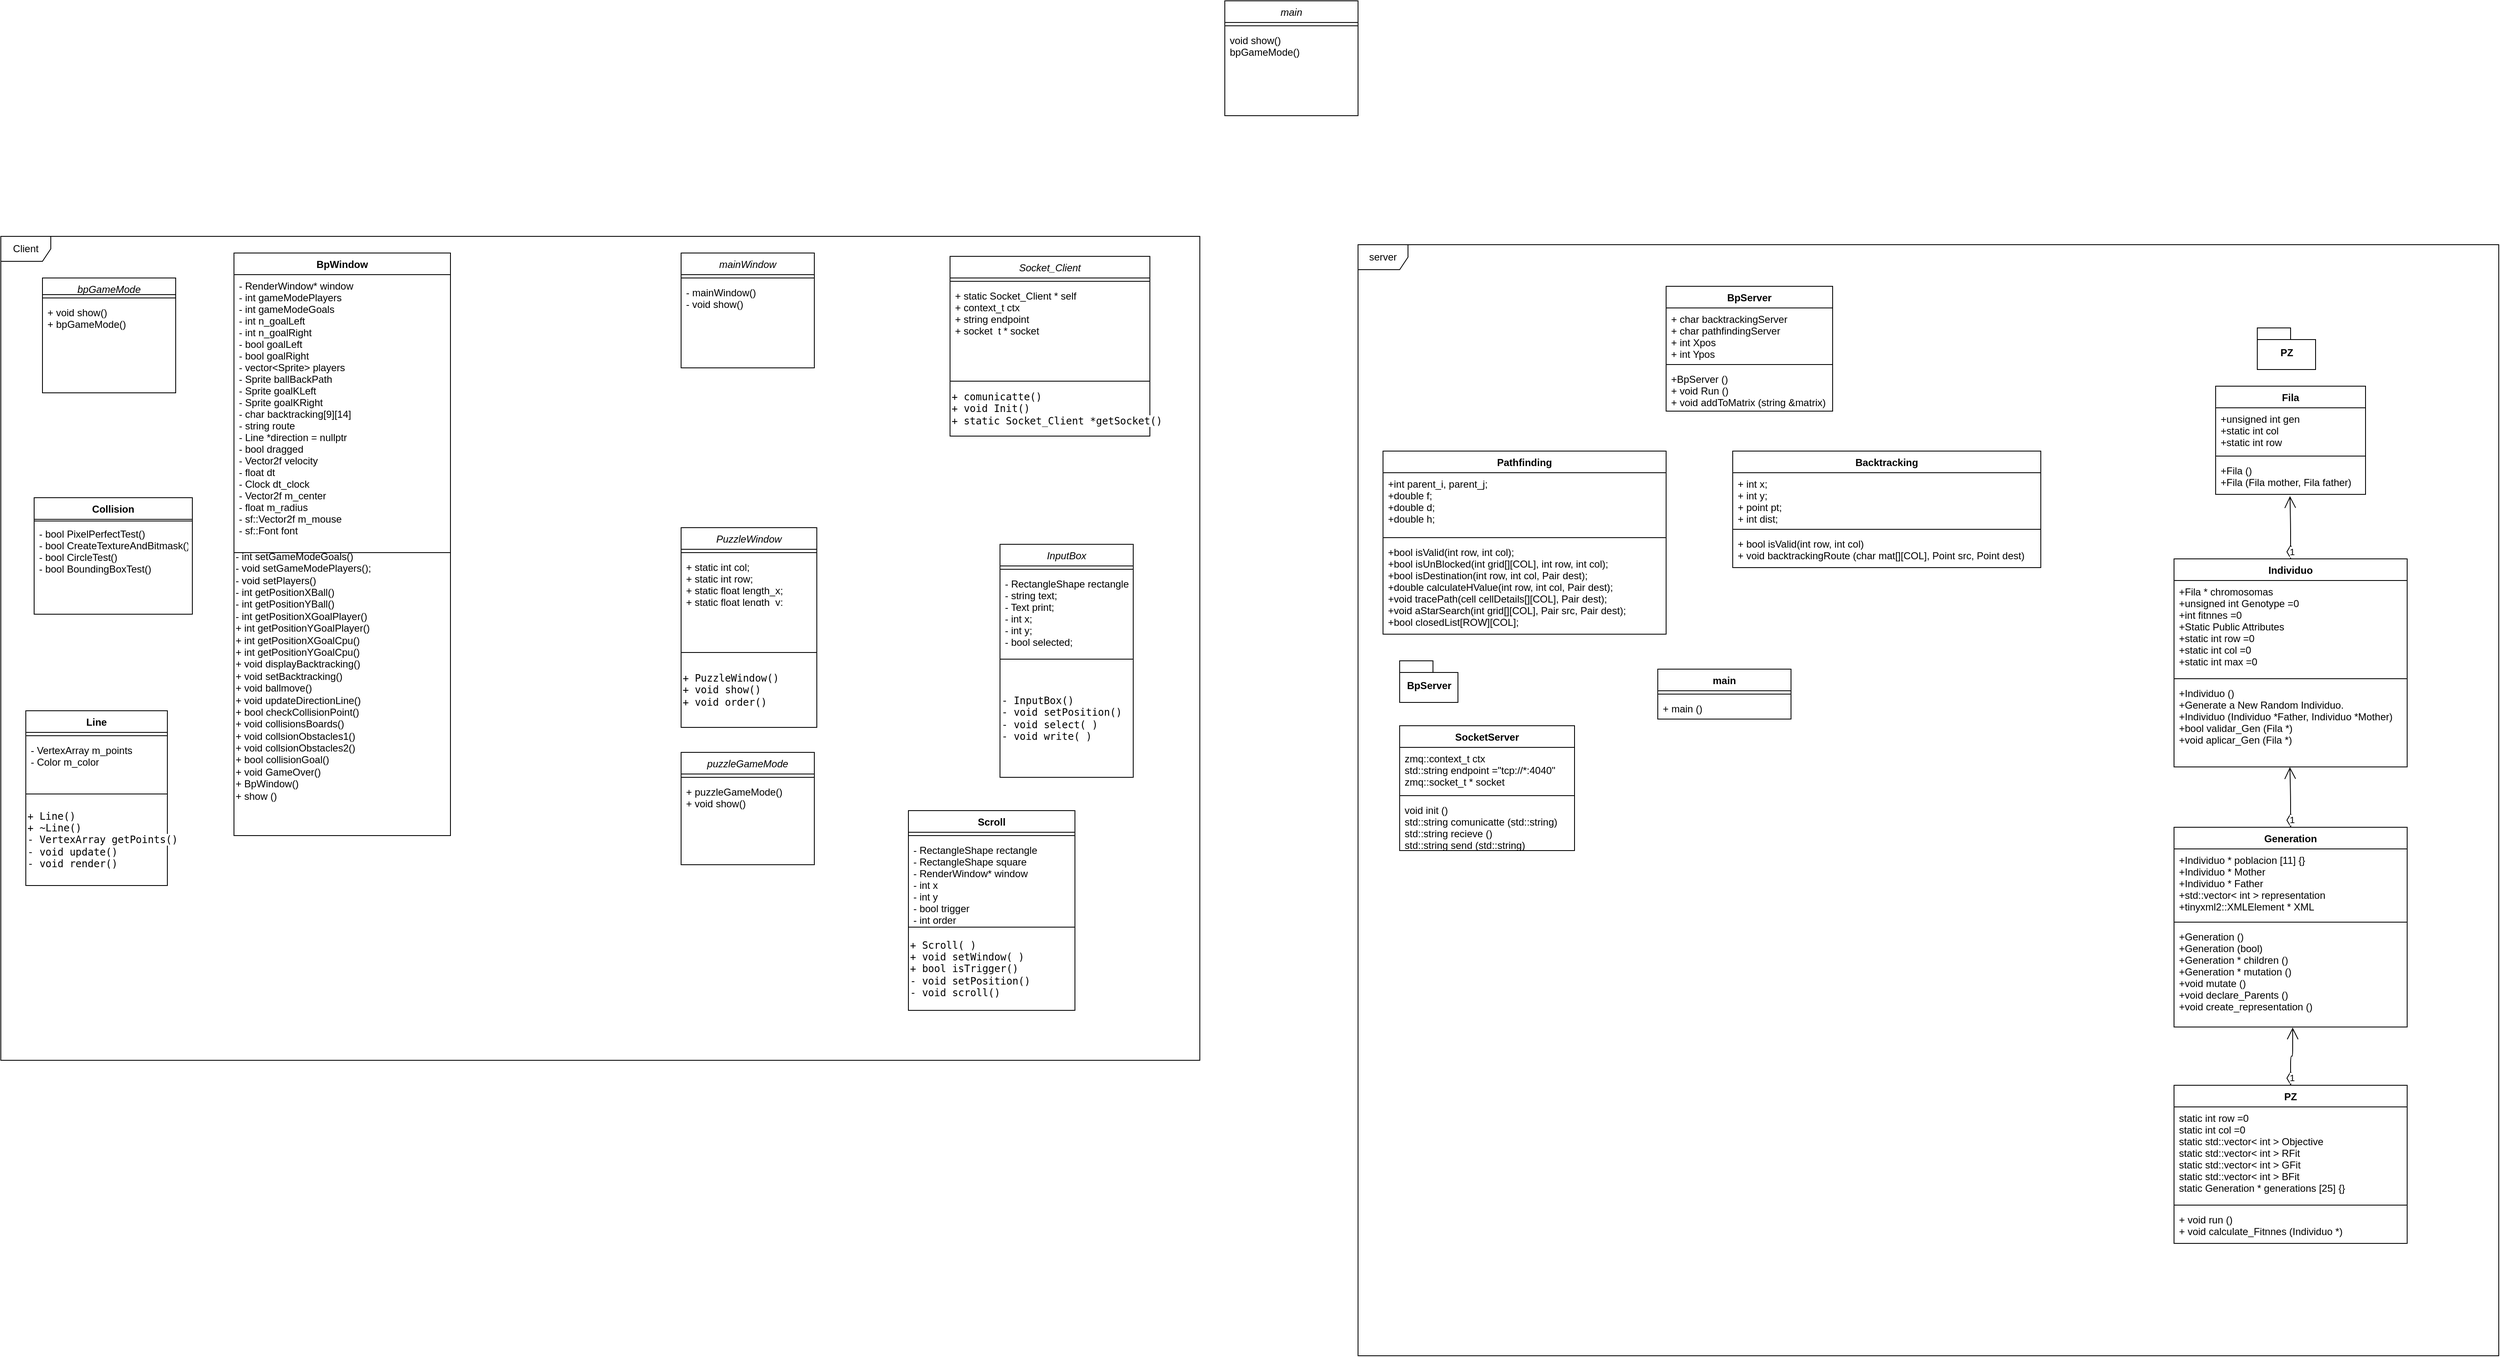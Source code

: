 <mxfile version="14.6.11" type="github">
  <diagram id="C5RBs43oDa-KdzZeNtuy" name="Page-1">
    <mxGraphModel dx="3195" dy="2559" grid="1" gridSize="10" guides="1" tooltips="1" connect="1" arrows="1" fold="1" page="1" pageScale="1" pageWidth="827" pageHeight="1169" math="0" shadow="0">
      <root>
        <mxCell id="WIyWlLk6GJQsqaUBKTNV-0" />
        <mxCell id="WIyWlLk6GJQsqaUBKTNV-1" parent="WIyWlLk6GJQsqaUBKTNV-0" />
        <mxCell id="kMb_RQb3rzIzfez7uJGX-73" value="Client" style="shape=umlFrame;whiteSpace=wrap;html=1;" vertex="1" parent="WIyWlLk6GJQsqaUBKTNV-1">
          <mxGeometry x="10" y="-370" width="1440" height="990" as="geometry" />
        </mxCell>
        <mxCell id="kMb_RQb3rzIzfez7uJGX-0" value="mainWindow" style="swimlane;fontStyle=2;align=center;verticalAlign=top;childLayout=stackLayout;horizontal=1;startSize=26;horizontalStack=0;resizeParent=1;resizeLast=0;collapsible=1;marginBottom=0;rounded=0;shadow=0;strokeWidth=1;" parent="WIyWlLk6GJQsqaUBKTNV-1" vertex="1">
          <mxGeometry x="827" y="-350" width="160" height="138" as="geometry">
            <mxRectangle x="230" y="140" width="160" height="26" as="alternateBounds" />
          </mxGeometry>
        </mxCell>
        <mxCell id="kMb_RQb3rzIzfez7uJGX-1" value="" style="line;html=1;strokeWidth=1;align=left;verticalAlign=middle;spacingTop=-1;spacingLeft=3;spacingRight=3;rotatable=0;labelPosition=right;points=[];portConstraint=eastwest;" parent="kMb_RQb3rzIzfez7uJGX-0" vertex="1">
          <mxGeometry y="26" width="160" height="8" as="geometry" />
        </mxCell>
        <mxCell id="kMb_RQb3rzIzfez7uJGX-2" value="- mainWindow()&#xa;- void show()" style="text;align=left;verticalAlign=top;spacingLeft=4;spacingRight=4;overflow=hidden;rotatable=0;points=[[0,0.5],[1,0.5]];portConstraint=eastwest;" parent="kMb_RQb3rzIzfez7uJGX-0" vertex="1">
          <mxGeometry y="34" width="160" height="56" as="geometry" />
        </mxCell>
        <mxCell id="kMb_RQb3rzIzfez7uJGX-3" value="InputBox" style="swimlane;fontStyle=2;align=center;verticalAlign=top;childLayout=stackLayout;horizontal=1;startSize=26;horizontalStack=0;resizeParent=1;resizeLast=0;collapsible=1;marginBottom=0;rounded=0;shadow=0;strokeWidth=1;" parent="WIyWlLk6GJQsqaUBKTNV-1" vertex="1">
          <mxGeometry x="1210" width="160" height="138" as="geometry">
            <mxRectangle x="230" y="140" width="160" height="26" as="alternateBounds" />
          </mxGeometry>
        </mxCell>
        <mxCell id="kMb_RQb3rzIzfez7uJGX-4" value="" style="line;html=1;strokeWidth=1;align=left;verticalAlign=middle;spacingTop=-1;spacingLeft=3;spacingRight=3;rotatable=0;labelPosition=right;points=[];portConstraint=eastwest;" parent="kMb_RQb3rzIzfez7uJGX-3" vertex="1">
          <mxGeometry y="26" width="160" height="8" as="geometry" />
        </mxCell>
        <mxCell id="kMb_RQb3rzIzfez7uJGX-5" value="- RectangleShape rectangle;&#xa;- string text;&#xa;- Text print;&#xa;- int x;&#xa;- int y;&#xa;- bool selected;&#xa;" style="text;align=left;verticalAlign=top;spacingLeft=4;spacingRight=4;overflow=hidden;rotatable=0;points=[[0,0.5],[1,0.5]];portConstraint=eastwest;" parent="kMb_RQb3rzIzfez7uJGX-3" vertex="1">
          <mxGeometry y="34" width="160" height="96" as="geometry" />
        </mxCell>
        <mxCell id="kMb_RQb3rzIzfez7uJGX-64" value="server" style="shape=umlFrame;whiteSpace=wrap;html=1;" vertex="1" parent="WIyWlLk6GJQsqaUBKTNV-1">
          <mxGeometry x="1640" y="-360" width="1370" height="1335" as="geometry" />
        </mxCell>
        <mxCell id="kMb_RQb3rzIzfez7uJGX-6" value="PuzzleWindow" style="swimlane;fontStyle=2;align=center;verticalAlign=top;childLayout=stackLayout;horizontal=1;startSize=26;horizontalStack=0;resizeParent=1;resizeLast=0;collapsible=1;marginBottom=0;rounded=0;shadow=0;strokeWidth=1;" parent="WIyWlLk6GJQsqaUBKTNV-1" vertex="1">
          <mxGeometry x="827" y="-20" width="163" height="150" as="geometry">
            <mxRectangle x="230" y="140" width="160" height="26" as="alternateBounds" />
          </mxGeometry>
        </mxCell>
        <mxCell id="kMb_RQb3rzIzfez7uJGX-7" value="" style="line;html=1;strokeWidth=1;align=left;verticalAlign=middle;spacingTop=-1;spacingLeft=3;spacingRight=3;rotatable=0;labelPosition=right;points=[];portConstraint=eastwest;" parent="kMb_RQb3rzIzfez7uJGX-6" vertex="1">
          <mxGeometry y="26" width="163" height="8" as="geometry" />
        </mxCell>
        <mxCell id="kMb_RQb3rzIzfez7uJGX-8" value="+ static int col;&#xa;+ static int row;&#xa;+ static float length_x;&#xa;+ static float length_y;&#xa;" style="text;align=left;verticalAlign=top;spacingLeft=4;spacingRight=4;overflow=hidden;rotatable=0;points=[[0,0.5],[1,0.5]];portConstraint=eastwest;" parent="kMb_RQb3rzIzfez7uJGX-6" vertex="1">
          <mxGeometry y="34" width="163" height="56" as="geometry" />
        </mxCell>
        <mxCell id="kMb_RQb3rzIzfez7uJGX-9" value="puzzleGameMode" style="swimlane;fontStyle=2;align=center;verticalAlign=top;childLayout=stackLayout;horizontal=1;startSize=26;horizontalStack=0;resizeParent=1;resizeLast=0;collapsible=1;marginBottom=0;rounded=0;shadow=0;strokeWidth=1;" parent="WIyWlLk6GJQsqaUBKTNV-1" vertex="1">
          <mxGeometry x="827" y="250" width="160" height="135" as="geometry">
            <mxRectangle x="230" y="140" width="160" height="26" as="alternateBounds" />
          </mxGeometry>
        </mxCell>
        <mxCell id="kMb_RQb3rzIzfez7uJGX-10" value="" style="line;html=1;strokeWidth=1;align=left;verticalAlign=middle;spacingTop=-1;spacingLeft=3;spacingRight=3;rotatable=0;labelPosition=right;points=[];portConstraint=eastwest;" parent="kMb_RQb3rzIzfez7uJGX-9" vertex="1">
          <mxGeometry y="26" width="160" height="8" as="geometry" />
        </mxCell>
        <mxCell id="kMb_RQb3rzIzfez7uJGX-11" value="+ puzzleGameMode()&#xa;+ void show()&#xa;" style="text;align=left;verticalAlign=top;spacingLeft=4;spacingRight=4;overflow=hidden;rotatable=0;points=[[0,0.5],[1,0.5]];portConstraint=eastwest;" parent="kMb_RQb3rzIzfez7uJGX-9" vertex="1">
          <mxGeometry y="34" width="160" height="56" as="geometry" />
        </mxCell>
        <mxCell id="l28VT6gjJC76ptkhdNlH-11" value="Backtracking" style="swimlane;fontStyle=1;align=center;verticalAlign=top;childLayout=stackLayout;horizontal=1;startSize=26;horizontalStack=0;resizeParent=1;resizeParentMax=0;resizeLast=0;collapsible=1;marginBottom=0;" vertex="1" parent="WIyWlLk6GJQsqaUBKTNV-1">
          <mxGeometry x="2090" y="-112" width="370" height="140" as="geometry">
            <mxRectangle x="40" y="630" width="190" height="120" as="alternateBounds" />
          </mxGeometry>
        </mxCell>
        <mxCell id="l28VT6gjJC76ptkhdNlH-12" value="+ int x;&#xa;+ int y;&#xa;+ point pt; &#xa;+ int dist;" style="text;strokeColor=none;fillColor=none;align=left;verticalAlign=top;spacingLeft=4;spacingRight=4;overflow=hidden;rotatable=0;points=[[0,0.5],[1,0.5]];portConstraint=eastwest;" vertex="1" parent="l28VT6gjJC76ptkhdNlH-11">
          <mxGeometry y="26" width="370" height="64" as="geometry" />
        </mxCell>
        <mxCell id="l28VT6gjJC76ptkhdNlH-13" value="" style="line;strokeWidth=1;fillColor=none;align=left;verticalAlign=middle;spacingTop=-1;spacingLeft=3;spacingRight=3;rotatable=0;labelPosition=right;points=[];portConstraint=eastwest;" vertex="1" parent="l28VT6gjJC76ptkhdNlH-11">
          <mxGeometry y="90" width="370" height="8" as="geometry" />
        </mxCell>
        <mxCell id="l28VT6gjJC76ptkhdNlH-14" value="+ bool isValid(int row, int col)&#xa;+ void backtrackingRoute (char mat[][COL], Point src, Point dest)&#xa;" style="text;strokeColor=none;fillColor=none;align=left;verticalAlign=top;spacingLeft=4;spacingRight=4;overflow=hidden;rotatable=0;points=[[0,0.5],[1,0.5]];portConstraint=eastwest;" vertex="1" parent="l28VT6gjJC76ptkhdNlH-11">
          <mxGeometry y="98" width="370" height="42" as="geometry" />
        </mxCell>
        <mxCell id="kMb_RQb3rzIzfez7uJGX-21" value="Socket_Client" style="swimlane;fontStyle=2;align=center;verticalAlign=top;childLayout=stackLayout;horizontal=1;startSize=26;horizontalStack=0;resizeParent=1;resizeLast=0;collapsible=1;marginBottom=0;rounded=0;shadow=0;strokeWidth=1;" parent="WIyWlLk6GJQsqaUBKTNV-1" vertex="1">
          <mxGeometry x="1150" y="-346" width="240" height="150" as="geometry">
            <mxRectangle x="230" y="140" width="160" height="26" as="alternateBounds" />
          </mxGeometry>
        </mxCell>
        <mxCell id="kMb_RQb3rzIzfez7uJGX-22" value="" style="line;html=1;strokeWidth=1;align=left;verticalAlign=middle;spacingTop=-1;spacingLeft=3;spacingRight=3;rotatable=0;labelPosition=right;points=[];portConstraint=eastwest;" parent="kMb_RQb3rzIzfez7uJGX-21" vertex="1">
          <mxGeometry y="26" width="240" height="8" as="geometry" />
        </mxCell>
        <mxCell id="kMb_RQb3rzIzfez7uJGX-23" value="+ static Socket_Client * self&#xa;+ context_t ctx&#xa;+ string endpoint&#xa;+ socket_t * socket&#xa;" style="text;align=left;verticalAlign=top;spacingLeft=4;spacingRight=4;overflow=hidden;rotatable=0;points=[[0,0.5],[1,0.5]];portConstraint=eastwest;" parent="kMb_RQb3rzIzfez7uJGX-21" vertex="1">
          <mxGeometry y="34" width="240" height="56" as="geometry" />
        </mxCell>
        <mxCell id="kMb_RQb3rzIzfez7uJGX-27" value="main" style="swimlane;fontStyle=2;align=center;verticalAlign=top;childLayout=stackLayout;horizontal=1;startSize=26;horizontalStack=0;resizeParent=1;resizeLast=0;collapsible=1;marginBottom=0;rounded=0;shadow=0;strokeWidth=1;" parent="WIyWlLk6GJQsqaUBKTNV-1" vertex="1">
          <mxGeometry x="1480" y="-653" width="160" height="138" as="geometry">
            <mxRectangle x="230" y="140" width="160" height="26" as="alternateBounds" />
          </mxGeometry>
        </mxCell>
        <mxCell id="kMb_RQb3rzIzfez7uJGX-28" value="" style="line;html=1;strokeWidth=1;align=left;verticalAlign=middle;spacingTop=-1;spacingLeft=3;spacingRight=3;rotatable=0;labelPosition=right;points=[];portConstraint=eastwest;" parent="kMb_RQb3rzIzfez7uJGX-27" vertex="1">
          <mxGeometry y="26" width="160" height="8" as="geometry" />
        </mxCell>
        <mxCell id="kMb_RQb3rzIzfez7uJGX-29" value="void show()&#xa;bpGameMode()&#xa;" style="text;align=left;verticalAlign=top;spacingLeft=4;spacingRight=4;overflow=hidden;rotatable=0;points=[[0,0.5],[1,0.5]];portConstraint=eastwest;" parent="kMb_RQb3rzIzfez7uJGX-27" vertex="1">
          <mxGeometry y="34" width="160" height="56" as="geometry" />
        </mxCell>
        <mxCell id="kMb_RQb3rzIzfez7uJGX-34" value="BpWindow" style="swimlane;fontStyle=1;align=center;verticalAlign=top;childLayout=stackLayout;horizontal=1;startSize=26;horizontalStack=0;resizeParent=1;resizeParentMax=0;resizeLast=0;collapsible=1;marginBottom=0;" parent="WIyWlLk6GJQsqaUBKTNV-1" vertex="1">
          <mxGeometry x="290" y="-350" width="260" height="360" as="geometry" />
        </mxCell>
        <mxCell id="kMb_RQb3rzIzfez7uJGX-36" value="- RenderWindow* window&#xa;- int gameModePlayers&#xa;- int gameModeGoals&#xa;- int n_goalLeft&#xa;- int n_goalRight&#xa;- bool goalLeft&#xa;- bool goalRight&#xa;- vector&lt;Sprite&gt; players&#xa;- Sprite ballBackPath&#xa;- Sprite goalKLeft&#xa;- Sprite goalKRight&#xa;- char backtracking[9][14]&#xa;- string route&#xa;- Line *direction = nullptr&#xa;- bool dragged&#xa;- Vector2f velocity&#xa;- float dt&#xa;- Clock dt_clock&#xa;- Vector2f m_center&#xa;- float m_radius&#xa;- sf::Vector2f m_mouse&#xa;- sf::Font font&#xa;" style="text;strokeColor=none;fillColor=none;align=left;verticalAlign=top;spacingLeft=4;spacingRight=4;overflow=hidden;rotatable=0;points=[[0,0.5],[1,0.5]];portConstraint=eastwest;" parent="kMb_RQb3rzIzfez7uJGX-34" vertex="1">
          <mxGeometry y="26" width="260" height="334" as="geometry" />
        </mxCell>
        <mxCell id="kMb_RQb3rzIzfez7uJGX-38" value="Collision" style="swimlane;fontStyle=1;align=center;verticalAlign=top;childLayout=stackLayout;horizontal=1;startSize=26;horizontalStack=0;resizeParent=1;resizeParentMax=0;resizeLast=0;collapsible=1;marginBottom=0;" parent="WIyWlLk6GJQsqaUBKTNV-1" vertex="1">
          <mxGeometry x="50" y="-56" width="190" height="140" as="geometry" />
        </mxCell>
        <mxCell id="kMb_RQb3rzIzfez7uJGX-39" value="" style="line;strokeWidth=1;fillColor=none;align=left;verticalAlign=middle;spacingTop=-1;spacingLeft=3;spacingRight=3;rotatable=0;labelPosition=right;points=[];portConstraint=eastwest;" parent="kMb_RQb3rzIzfez7uJGX-38" vertex="1">
          <mxGeometry y="26" width="190" height="4" as="geometry" />
        </mxCell>
        <mxCell id="kMb_RQb3rzIzfez7uJGX-40" value="- bool PixelPerfectTest()&#xa;- bool CreateTextureAndBitmask()&#xa;- bool CircleTest()&#xa;- bool BoundingBoxTest()" style="text;strokeColor=none;fillColor=none;align=left;verticalAlign=top;spacingLeft=4;spacingRight=4;overflow=hidden;rotatable=0;points=[[0,0.5],[1,0.5]];portConstraint=eastwest;" parent="kMb_RQb3rzIzfez7uJGX-38" vertex="1">
          <mxGeometry y="30" width="190" height="110" as="geometry" />
        </mxCell>
        <mxCell id="kMb_RQb3rzIzfez7uJGX-41" value="Line" style="swimlane;fontStyle=1;align=center;verticalAlign=top;childLayout=stackLayout;horizontal=1;startSize=26;horizontalStack=0;resizeParent=1;resizeParentMax=0;resizeLast=0;collapsible=1;marginBottom=0;" parent="WIyWlLk6GJQsqaUBKTNV-1" vertex="1">
          <mxGeometry x="40" y="200" width="170" height="100" as="geometry" />
        </mxCell>
        <mxCell id="kMb_RQb3rzIzfez7uJGX-42" value="" style="line;strokeWidth=1;fillColor=none;align=left;verticalAlign=middle;spacingTop=-1;spacingLeft=3;spacingRight=3;rotatable=0;labelPosition=right;points=[];portConstraint=eastwest;" parent="kMb_RQb3rzIzfez7uJGX-41" vertex="1">
          <mxGeometry y="26" width="170" height="8" as="geometry" />
        </mxCell>
        <mxCell id="kMb_RQb3rzIzfez7uJGX-43" value="- VertexArray m_points&#xa;- Color m_color" style="text;strokeColor=none;fillColor=none;align=left;verticalAlign=top;spacingLeft=4;spacingRight=4;overflow=hidden;rotatable=0;points=[[0,0.5],[1,0.5]];portConstraint=eastwest;" parent="kMb_RQb3rzIzfez7uJGX-41" vertex="1">
          <mxGeometry y="34" width="170" height="66" as="geometry" />
        </mxCell>
        <mxCell id="kMb_RQb3rzIzfez7uJGX-44" value="Scroll" style="swimlane;fontStyle=1;align=center;verticalAlign=top;childLayout=stackLayout;horizontal=1;startSize=26;horizontalStack=0;resizeParent=1;resizeParentMax=0;resizeLast=0;collapsible=1;marginBottom=0;" parent="WIyWlLk6GJQsqaUBKTNV-1" vertex="1">
          <mxGeometry x="1100" y="320" width="200" height="140" as="geometry" />
        </mxCell>
        <mxCell id="kMb_RQb3rzIzfez7uJGX-45" value="" style="line;strokeWidth=1;fillColor=none;align=left;verticalAlign=middle;spacingTop=-1;spacingLeft=3;spacingRight=3;rotatable=0;labelPosition=right;points=[];portConstraint=eastwest;" parent="kMb_RQb3rzIzfez7uJGX-44" vertex="1">
          <mxGeometry y="26" width="200" height="8" as="geometry" />
        </mxCell>
        <mxCell id="kMb_RQb3rzIzfez7uJGX-46" value="- RectangleShape rectangle&#xa;- RectangleShape square&#xa;- RenderWindow* window&#xa;- int x&#xa;- int y&#xa;- bool trigger&#xa;- int order&#xa;" style="text;strokeColor=none;fillColor=none;align=left;verticalAlign=top;spacingLeft=4;spacingRight=4;overflow=hidden;rotatable=0;points=[[0,0.5],[1,0.5]];portConstraint=eastwest;" parent="kMb_RQb3rzIzfez7uJGX-44" vertex="1">
          <mxGeometry y="34" width="200" height="106" as="geometry" />
        </mxCell>
        <mxCell id="kMb_RQb3rzIzfez7uJGX-60" value="- int setGameModeGoals()&lt;br style=&quot;padding: 0px ; margin: 0px&quot;&gt;- void setGameModePlayers();&lt;br style=&quot;padding: 0px ; margin: 0px&quot;&gt;- void setPlayers()&lt;br style=&quot;padding: 0px ; margin: 0px&quot;&gt;- int getPositionXBall()&lt;br style=&quot;padding: 0px ; margin: 0px&quot;&gt;- int getPositionYBall()&lt;br style=&quot;padding: 0px ; margin: 0px&quot;&gt;- int getPositionXGoalPlayer()&lt;br style=&quot;padding: 0px ; margin: 0px&quot;&gt;+ int getPositionYGoalPlayer()&lt;br style=&quot;padding: 0px ; margin: 0px&quot;&gt;+ int getPositionXGoalCpu()&lt;br style=&quot;padding: 0px ; margin: 0px&quot;&gt;+ int getPositionYGoalCpu()&lt;br style=&quot;padding: 0px ; margin: 0px&quot;&gt;+ void displayBacktracking()&lt;br style=&quot;padding: 0px ; margin: 0px&quot;&gt;+ void setBacktracking()&lt;br style=&quot;padding: 0px ; margin: 0px&quot;&gt;+ void ballmove()&lt;br style=&quot;padding: 0px ; margin: 0px&quot;&gt;+ void updateDirectionLine()&lt;br style=&quot;padding: 0px ; margin: 0px&quot;&gt;+ bool checkCollisionPoint()&lt;br style=&quot;padding: 0px ; margin: 0px&quot;&gt;+ void collisionsBoards()&lt;br style=&quot;padding: 0px ; margin: 0px&quot;&gt;+ void collsionObstacles1()&lt;br style=&quot;padding: 0px ; margin: 0px&quot;&gt;+ void collsionObstacles2()&lt;br style=&quot;padding: 0px ; margin: 0px&quot;&gt;+ bool collisionGoal()&lt;br style=&quot;padding: 0px ; margin: 0px&quot;&gt;+ void GameOver()&lt;br&gt;+ BpWindow()&lt;br&gt;+ show ()&amp;nbsp;&lt;br&gt;&lt;span style=&quot;font-family: &amp;#34;jetbrains mono&amp;#34; , monospace ; color: rgb(204 , 120 , 50)&quot;&gt;&lt;br&gt;&lt;/span&gt;&lt;div style=&quot;padding: 0px ; margin: 0px&quot;&gt;&lt;br style=&quot;padding: 0px ; margin: 0px&quot;&gt;&lt;/div&gt;&lt;div style=&quot;padding: 0px ; margin: 0px&quot;&gt;&lt;br style=&quot;padding: 0px ; margin: 0px&quot;&gt;&lt;/div&gt;" style="rounded=0;whiteSpace=wrap;html=1;align=left;" vertex="1" parent="WIyWlLk6GJQsqaUBKTNV-1">
          <mxGeometry x="290" y="10" width="260" height="340" as="geometry" />
        </mxCell>
        <mxCell id="kMb_RQb3rzIzfez7uJGX-70" value="bpGameMode" style="swimlane;fontStyle=2;align=center;verticalAlign=top;childLayout=stackLayout;horizontal=1;startSize=20;horizontalStack=0;resizeParent=1;resizeLast=0;collapsible=1;marginBottom=0;rounded=0;shadow=0;strokeWidth=1;" vertex="1" parent="WIyWlLk6GJQsqaUBKTNV-1">
          <mxGeometry x="60" y="-320" width="160" height="138" as="geometry">
            <mxRectangle x="230" y="140" width="160" height="26" as="alternateBounds" />
          </mxGeometry>
        </mxCell>
        <mxCell id="kMb_RQb3rzIzfez7uJGX-71" value="" style="line;html=1;strokeWidth=1;align=left;verticalAlign=middle;spacingTop=-1;spacingLeft=3;spacingRight=3;rotatable=0;labelPosition=right;points=[];portConstraint=eastwest;" vertex="1" parent="kMb_RQb3rzIzfez7uJGX-70">
          <mxGeometry y="20" width="160" height="8" as="geometry" />
        </mxCell>
        <mxCell id="kMb_RQb3rzIzfez7uJGX-72" value="+ void show()&#xa;+ bpGameMode()&#xa;" style="text;align=left;verticalAlign=top;spacingLeft=4;spacingRight=4;overflow=hidden;rotatable=0;points=[[0,0.5],[1,0.5]];portConstraint=eastwest;" vertex="1" parent="kMb_RQb3rzIzfez7uJGX-70">
          <mxGeometry y="28" width="160" height="60" as="geometry" />
        </mxCell>
        <mxCell id="l28VT6gjJC76ptkhdNlH-18" value="BpServer" style="swimlane;fontStyle=1;align=center;verticalAlign=top;childLayout=stackLayout;horizontal=1;startSize=26;horizontalStack=0;resizeParent=1;resizeParentMax=0;resizeLast=0;collapsible=1;marginBottom=0;" vertex="1" parent="WIyWlLk6GJQsqaUBKTNV-1">
          <mxGeometry x="2010" y="-310" width="200" height="150" as="geometry" />
        </mxCell>
        <mxCell id="l28VT6gjJC76ptkhdNlH-19" value="+ char 	backtrackingServer&#xa;+ char pathfindingServer &#xa;+ int 	Xpos&#xa;+ int 	Ypos" style="text;strokeColor=none;fillColor=none;align=left;verticalAlign=top;spacingLeft=4;spacingRight=4;overflow=hidden;rotatable=0;points=[[0,0.5],[1,0.5]];portConstraint=eastwest;" vertex="1" parent="l28VT6gjJC76ptkhdNlH-18">
          <mxGeometry y="26" width="200" height="64" as="geometry" />
        </mxCell>
        <mxCell id="l28VT6gjJC76ptkhdNlH-20" value="" style="line;strokeWidth=1;fillColor=none;align=left;verticalAlign=middle;spacingTop=-1;spacingLeft=3;spacingRight=3;rotatable=0;labelPosition=right;points=[];portConstraint=eastwest;" vertex="1" parent="l28VT6gjJC76ptkhdNlH-18">
          <mxGeometry y="90" width="200" height="8" as="geometry" />
        </mxCell>
        <mxCell id="l28VT6gjJC76ptkhdNlH-21" value="+BpServer ()&#xa;+ void 	Run ()&#xa;+ void 	addToMatrix (string &amp;matrix)" style="text;strokeColor=none;fillColor=none;align=left;verticalAlign=top;spacingLeft=4;spacingRight=4;overflow=hidden;rotatable=0;points=[[0,0.5],[1,0.5]];portConstraint=eastwest;" vertex="1" parent="l28VT6gjJC76ptkhdNlH-18">
          <mxGeometry y="98" width="200" height="52" as="geometry" />
        </mxCell>
        <mxCell id="22Bk7c9hCuBImievvKhy-4" value="&lt;pre style=&quot;font-family: &amp;#34;jetbrains mono&amp;#34; , monospace&quot;&gt;&lt;span style=&quot;background-color: rgb(255 , 255 , 255)&quot;&gt;+ Line()&lt;br&gt;+ ~Line()&lt;br&gt;- VertexArray getPoints()&lt;br&gt;- void update()&lt;br&gt;- void render()&lt;/span&gt;&lt;/pre&gt;" style="rounded=0;whiteSpace=wrap;html=1;align=left;" vertex="1" parent="WIyWlLk6GJQsqaUBKTNV-1">
          <mxGeometry x="40" y="300" width="170" height="110" as="geometry" />
        </mxCell>
        <mxCell id="l28VT6gjJC76ptkhdNlH-22" value="main" style="swimlane;fontStyle=1;align=center;verticalAlign=top;childLayout=stackLayout;horizontal=1;startSize=26;horizontalStack=0;resizeParent=1;resizeParentMax=0;resizeLast=0;collapsible=1;marginBottom=0;" vertex="1" parent="WIyWlLk6GJQsqaUBKTNV-1">
          <mxGeometry x="2000" y="150" width="160" height="60" as="geometry" />
        </mxCell>
        <mxCell id="l28VT6gjJC76ptkhdNlH-24" value="" style="line;strokeWidth=1;fillColor=none;align=left;verticalAlign=middle;spacingTop=-1;spacingLeft=3;spacingRight=3;rotatable=0;labelPosition=right;points=[];portConstraint=eastwest;" vertex="1" parent="l28VT6gjJC76ptkhdNlH-22">
          <mxGeometry y="26" width="160" height="8" as="geometry" />
        </mxCell>
        <mxCell id="l28VT6gjJC76ptkhdNlH-25" value="+ main ()" style="text;strokeColor=none;fillColor=none;align=left;verticalAlign=top;spacingLeft=4;spacingRight=4;overflow=hidden;rotatable=0;points=[[0,0.5],[1,0.5]];portConstraint=eastwest;" vertex="1" parent="l28VT6gjJC76ptkhdNlH-22">
          <mxGeometry y="34" width="160" height="26" as="geometry" />
        </mxCell>
        <mxCell id="22Bk7c9hCuBImievvKhy-7" value="&lt;pre style=&quot;font-family: &amp;#34;jetbrains mono&amp;#34; , monospace&quot;&gt;&lt;font color=&quot;#000000&quot; style=&quot;background-color: rgb(255 , 255 , 255)&quot;&gt;+ PuzzleWindow()&lt;br&gt;+ void show()&lt;br&gt;+ void order()&lt;/font&gt;&lt;/pre&gt;" style="rounded=0;whiteSpace=wrap;html=1;fontColor=#FFFFFF;align=left;" vertex="1" parent="WIyWlLk6GJQsqaUBKTNV-1">
          <mxGeometry x="827" y="130" width="163" height="90" as="geometry" />
        </mxCell>
        <mxCell id="l28VT6gjJC76ptkhdNlH-29" value="SocketServer" style="swimlane;fontStyle=1;align=center;verticalAlign=top;childLayout=stackLayout;horizontal=1;startSize=26;horizontalStack=0;resizeParent=1;resizeParentMax=0;resizeLast=0;collapsible=1;marginBottom=0;" vertex="1" parent="WIyWlLk6GJQsqaUBKTNV-1">
          <mxGeometry x="1690" y="218" width="210" height="150" as="geometry" />
        </mxCell>
        <mxCell id="l28VT6gjJC76ptkhdNlH-30" value="zmq::context_t 	ctx&#xa;std::string 	endpoint =&quot;tcp://*:4040&quot;&#xa;zmq::socket_t * 	socket" style="text;strokeColor=none;fillColor=none;align=left;verticalAlign=top;spacingLeft=4;spacingRight=4;overflow=hidden;rotatable=0;points=[[0,0.5],[1,0.5]];portConstraint=eastwest;" vertex="1" parent="l28VT6gjJC76ptkhdNlH-29">
          <mxGeometry y="26" width="210" height="54" as="geometry" />
        </mxCell>
        <mxCell id="l28VT6gjJC76ptkhdNlH-31" value="" style="line;strokeWidth=1;fillColor=none;align=left;verticalAlign=middle;spacingTop=-1;spacingLeft=3;spacingRight=3;rotatable=0;labelPosition=right;points=[];portConstraint=eastwest;" vertex="1" parent="l28VT6gjJC76ptkhdNlH-29">
          <mxGeometry y="80" width="210" height="8" as="geometry" />
        </mxCell>
        <mxCell id="l28VT6gjJC76ptkhdNlH-32" value="void 	init ()&#xa;std::string 	comunicatte (std::string)&#xa;std::string 	recieve ()&#xa;std::string 	send (std::string)" style="text;strokeColor=none;fillColor=none;align=left;verticalAlign=top;spacingLeft=4;spacingRight=4;overflow=hidden;rotatable=0;points=[[0,0.5],[1,0.5]];portConstraint=eastwest;" vertex="1" parent="l28VT6gjJC76ptkhdNlH-29">
          <mxGeometry y="88" width="210" height="62" as="geometry" />
        </mxCell>
        <mxCell id="l28VT6gjJC76ptkhdNlH-33" value="BpServer" style="shape=folder;fontStyle=1;spacingTop=10;tabWidth=40;tabHeight=14;tabPosition=left;html=1;" vertex="1" parent="WIyWlLk6GJQsqaUBKTNV-1">
          <mxGeometry x="1690" y="140" width="70" height="50" as="geometry" />
        </mxCell>
        <mxCell id="l28VT6gjJC76ptkhdNlH-34" value="PZ" style="shape=folder;fontStyle=1;spacingTop=10;tabWidth=40;tabHeight=14;tabPosition=left;html=1;" vertex="1" parent="WIyWlLk6GJQsqaUBKTNV-1">
          <mxGeometry x="2720" y="-260" width="70" height="50" as="geometry" />
        </mxCell>
        <mxCell id="l28VT6gjJC76ptkhdNlH-39" value="Fila" style="swimlane;fontStyle=1;align=center;verticalAlign=top;childLayout=stackLayout;horizontal=1;startSize=26;horizontalStack=0;resizeParent=1;resizeParentMax=0;resizeLast=0;collapsible=1;marginBottom=0;" vertex="1" parent="WIyWlLk6GJQsqaUBKTNV-1">
          <mxGeometry x="2670" y="-190" width="180" height="130" as="geometry" />
        </mxCell>
        <mxCell id="l28VT6gjJC76ptkhdNlH-40" value="+unsigned int gen&#xa;+static int col&#xa;+static int row" style="text;strokeColor=none;fillColor=none;align=left;verticalAlign=top;spacingLeft=4;spacingRight=4;overflow=hidden;rotatable=0;points=[[0,0.5],[1,0.5]];portConstraint=eastwest;" vertex="1" parent="l28VT6gjJC76ptkhdNlH-39">
          <mxGeometry y="26" width="180" height="54" as="geometry" />
        </mxCell>
        <mxCell id="l28VT6gjJC76ptkhdNlH-41" value="" style="line;strokeWidth=1;fillColor=none;align=left;verticalAlign=middle;spacingTop=-1;spacingLeft=3;spacingRight=3;rotatable=0;labelPosition=right;points=[];portConstraint=eastwest;" vertex="1" parent="l28VT6gjJC76ptkhdNlH-39">
          <mxGeometry y="80" width="180" height="8" as="geometry" />
        </mxCell>
        <mxCell id="l28VT6gjJC76ptkhdNlH-42" value="+Fila ()&#xa;+Fila (Fila mother, Fila father)" style="text;strokeColor=none;fillColor=none;align=left;verticalAlign=top;spacingLeft=4;spacingRight=4;overflow=hidden;rotatable=0;points=[[0,0.5],[1,0.5]];portConstraint=eastwest;" vertex="1" parent="l28VT6gjJC76ptkhdNlH-39">
          <mxGeometry y="88" width="180" height="42" as="geometry" />
        </mxCell>
        <mxCell id="l28VT6gjJC76ptkhdNlH-52" value="Individuo" style="swimlane;fontStyle=1;align=center;verticalAlign=top;childLayout=stackLayout;horizontal=1;startSize=26;horizontalStack=0;resizeParent=1;resizeParentMax=0;resizeLast=0;collapsible=1;marginBottom=0;" vertex="1" parent="WIyWlLk6GJQsqaUBKTNV-1">
          <mxGeometry x="2620" y="17.5" width="280" height="250" as="geometry" />
        </mxCell>
        <mxCell id="l28VT6gjJC76ptkhdNlH-53" value="+Fila * chromosomas&#xa;+unsigned int Genotype =0&#xa;+int fitnnes =0&#xa;+Static Public Attributes&#xa;+static int row =0&#xa;+static int col =0&#xa;+static int max =0" style="text;strokeColor=none;fillColor=none;align=left;verticalAlign=top;spacingLeft=4;spacingRight=4;overflow=hidden;rotatable=0;points=[[0,0.5],[1,0.5]];portConstraint=eastwest;" vertex="1" parent="l28VT6gjJC76ptkhdNlH-52">
          <mxGeometry y="26" width="280" height="114" as="geometry" />
        </mxCell>
        <mxCell id="l28VT6gjJC76ptkhdNlH-54" value="" style="line;strokeWidth=1;fillColor=none;align=left;verticalAlign=middle;spacingTop=-1;spacingLeft=3;spacingRight=3;rotatable=0;labelPosition=right;points=[];portConstraint=eastwest;" vertex="1" parent="l28VT6gjJC76ptkhdNlH-52">
          <mxGeometry y="140" width="280" height="8" as="geometry" />
        </mxCell>
        <mxCell id="l28VT6gjJC76ptkhdNlH-55" value="+Individuo ()&#xa;+Generate a New Random Individuo.&#xa;+Individuo (Individuo *Father, Individuo *Mother)&#xa;+bool validar_Gen (Fila *)&#xa;+void aplicar_Gen (Fila *)" style="text;strokeColor=none;fillColor=none;align=left;verticalAlign=top;spacingLeft=4;spacingRight=4;overflow=hidden;rotatable=0;points=[[0,0.5],[1,0.5]];portConstraint=eastwest;" vertex="1" parent="l28VT6gjJC76ptkhdNlH-52">
          <mxGeometry y="148" width="280" height="102" as="geometry" />
        </mxCell>
        <mxCell id="l28VT6gjJC76ptkhdNlH-56" value="Generation" style="swimlane;fontStyle=1;align=center;verticalAlign=top;childLayout=stackLayout;horizontal=1;startSize=26;horizontalStack=0;resizeParent=1;resizeParentMax=0;resizeLast=0;collapsible=1;marginBottom=0;" vertex="1" parent="WIyWlLk6GJQsqaUBKTNV-1">
          <mxGeometry x="2620" y="340" width="280" height="240" as="geometry" />
        </mxCell>
        <mxCell id="l28VT6gjJC76ptkhdNlH-57" value="+Individuo * 	poblacion [11] {}&#xa;+Individuo * 	Mother&#xa;+Individuo * 	Father&#xa;+std::vector&lt; int &gt; 	representation&#xa;+tinyxml2::XMLElement * 	XML" style="text;strokeColor=none;fillColor=none;align=left;verticalAlign=top;spacingLeft=4;spacingRight=4;overflow=hidden;rotatable=0;points=[[0,0.5],[1,0.5]];portConstraint=eastwest;" vertex="1" parent="l28VT6gjJC76ptkhdNlH-56">
          <mxGeometry y="26" width="280" height="84" as="geometry" />
        </mxCell>
        <mxCell id="l28VT6gjJC76ptkhdNlH-58" value="" style="line;strokeWidth=1;fillColor=none;align=left;verticalAlign=middle;spacingTop=-1;spacingLeft=3;spacingRight=3;rotatable=0;labelPosition=right;points=[];portConstraint=eastwest;" vertex="1" parent="l28VT6gjJC76ptkhdNlH-56">
          <mxGeometry y="110" width="280" height="8" as="geometry" />
        </mxCell>
        <mxCell id="l28VT6gjJC76ptkhdNlH-59" value="+Generation ()&#xa;+Generation (bool)&#xa;+Generation * 	children ()&#xa;+Generation * 	mutation ()&#xa;+void 	mutate ()&#xa;+void 	declare_Parents ()&#xa;+void 	create_representation ()" style="text;strokeColor=none;fillColor=none;align=left;verticalAlign=top;spacingLeft=4;spacingRight=4;overflow=hidden;rotatable=0;points=[[0,0.5],[1,0.5]];portConstraint=eastwest;" vertex="1" parent="l28VT6gjJC76ptkhdNlH-56">
          <mxGeometry y="118" width="280" height="122" as="geometry" />
        </mxCell>
        <mxCell id="l28VT6gjJC76ptkhdNlH-60" value="PZ" style="swimlane;fontStyle=1;align=center;verticalAlign=top;childLayout=stackLayout;horizontal=1;startSize=26;horizontalStack=0;resizeParent=1;resizeParentMax=0;resizeLast=0;collapsible=1;marginBottom=0;" vertex="1" parent="WIyWlLk6GJQsqaUBKTNV-1">
          <mxGeometry x="2620" y="650" width="280" height="190" as="geometry" />
        </mxCell>
        <mxCell id="l28VT6gjJC76ptkhdNlH-61" value="static int 	row =0&#xa;static int 	col =0&#xa;static std::vector&lt; int &gt; 	Objective&#xa;static std::vector&lt; int &gt; 	RFit&#xa;static std::vector&lt; int &gt; 	GFit&#xa;static std::vector&lt; int &gt; 	BFit&#xa;static Generation * 	generations [25] {}" style="text;strokeColor=none;fillColor=none;align=left;verticalAlign=top;spacingLeft=4;spacingRight=4;overflow=hidden;rotatable=0;points=[[0,0.5],[1,0.5]];portConstraint=eastwest;" vertex="1" parent="l28VT6gjJC76ptkhdNlH-60">
          <mxGeometry y="26" width="280" height="114" as="geometry" />
        </mxCell>
        <mxCell id="l28VT6gjJC76ptkhdNlH-62" value="" style="line;strokeWidth=1;fillColor=none;align=left;verticalAlign=middle;spacingTop=-1;spacingLeft=3;spacingRight=3;rotatable=0;labelPosition=right;points=[];portConstraint=eastwest;" vertex="1" parent="l28VT6gjJC76ptkhdNlH-60">
          <mxGeometry y="140" width="280" height="8" as="geometry" />
        </mxCell>
        <mxCell id="l28VT6gjJC76ptkhdNlH-63" value="+ void 	run ()&#xa;+ void 	calculate_Fitnnes (Individuo *)" style="text;strokeColor=none;fillColor=none;align=left;verticalAlign=top;spacingLeft=4;spacingRight=4;overflow=hidden;rotatable=0;points=[[0,0.5],[1,0.5]];portConstraint=eastwest;" vertex="1" parent="l28VT6gjJC76ptkhdNlH-60">
          <mxGeometry y="148" width="280" height="42" as="geometry" />
        </mxCell>
        <mxCell id="l28VT6gjJC76ptkhdNlH-67" value="1" style="endArrow=open;html=1;endSize=12;startArrow=diamondThin;startSize=14;startFill=0;edgeStyle=orthogonalEdgeStyle;align=left;verticalAlign=bottom;exitX=0.5;exitY=0;exitDx=0;exitDy=0;entryX=0.496;entryY=1.052;entryDx=0;entryDy=0;entryPerimeter=0;" edge="1" parent="WIyWlLk6GJQsqaUBKTNV-1" source="l28VT6gjJC76ptkhdNlH-52" target="l28VT6gjJC76ptkhdNlH-42">
          <mxGeometry x="-1" y="3" relative="1" as="geometry">
            <mxPoint x="2890" y="-10" as="sourcePoint" />
            <mxPoint x="3050" y="-10" as="targetPoint" />
            <Array as="points">
              <mxPoint x="2760" y="-21" />
              <mxPoint x="2759" y="-21" />
            </Array>
          </mxGeometry>
        </mxCell>
        <mxCell id="22Bk7c9hCuBImievvKhy-8" value="&lt;pre style=&quot;font-family: &amp;#34;jetbrains mono&amp;#34; , monospace&quot;&gt;&lt;span style=&quot;background-color: rgb(255 , 255 , 255)&quot;&gt;&lt;font color=&quot;#000000&quot;&gt;- InputBox()&lt;br&gt;- void setPosition()&lt;br&gt;- void select( )&lt;br&gt;- void write( )&lt;/font&gt;&lt;/span&gt;&lt;/pre&gt;" style="rounded=0;whiteSpace=wrap;html=1;fontColor=#FFFFFF;strokeColor=#000000;align=left;" vertex="1" parent="WIyWlLk6GJQsqaUBKTNV-1">
          <mxGeometry x="1210" y="138" width="160" height="142" as="geometry" />
        </mxCell>
        <mxCell id="l28VT6gjJC76ptkhdNlH-69" value="1" style="endArrow=open;html=1;endSize=12;startArrow=diamondThin;startSize=14;startFill=0;edgeStyle=orthogonalEdgeStyle;align=left;verticalAlign=bottom;exitX=0.5;exitY=0;exitDx=0;exitDy=0;entryX=0.497;entryY=1.003;entryDx=0;entryDy=0;entryPerimeter=0;" edge="1" parent="WIyWlLk6GJQsqaUBKTNV-1" source="l28VT6gjJC76ptkhdNlH-56" target="l28VT6gjJC76ptkhdNlH-55">
          <mxGeometry x="-1" y="3" relative="1" as="geometry">
            <mxPoint x="2990" y="290" as="sourcePoint" />
            <mxPoint x="3150" y="290" as="targetPoint" />
          </mxGeometry>
        </mxCell>
        <mxCell id="22Bk7c9hCuBImievvKhy-9" value="&lt;pre style=&quot;font-family: &amp;#34;jetbrains mono&amp;#34; , monospace&quot;&gt;&lt;font color=&quot;#000000&quot; style=&quot;background-color: rgb(255 , 255 , 255)&quot;&gt;+ Scroll( )&lt;br&gt;+ void setWindow( )&lt;br&gt;+ bool isTrigger()&lt;br&gt;- void setPosition()&lt;br&gt;&lt;/font&gt;&lt;div&gt;&lt;font color=&quot;#000000&quot; style=&quot;background-color: rgb(255 , 255 , 255)&quot;&gt;&lt;span style=&quot;white-space: normal&quot;&gt;- void &lt;/span&gt;&lt;span style=&quot;white-space: normal&quot;&gt;scroll()&lt;/span&gt;&lt;/font&gt;&lt;/div&gt;&lt;/pre&gt;" style="rounded=0;whiteSpace=wrap;html=1;fontColor=#FFFFFF;strokeColor=#000000;align=left;" vertex="1" parent="WIyWlLk6GJQsqaUBKTNV-1">
          <mxGeometry x="1100" y="460" width="200" height="100" as="geometry" />
        </mxCell>
        <mxCell id="22Bk7c9hCuBImievvKhy-10" value="&lt;pre style=&quot;font-family: &amp;#34;jetbrains mono&amp;#34; , monospace&quot;&gt;&lt;font color=&quot;#000000&quot; style=&quot;background-color: rgb(255 , 255 , 255)&quot;&gt;+ comunicatte()&lt;br&gt;+ void Init()&lt;br&gt;+ static Socket_Client *getSocket()&lt;/font&gt;&lt;/pre&gt;" style="rounded=0;whiteSpace=wrap;html=1;fontColor=#FFFFFF;strokeColor=#000000;align=left;" vertex="1" parent="WIyWlLk6GJQsqaUBKTNV-1">
          <mxGeometry x="1150" y="-196" width="240" height="66" as="geometry" />
        </mxCell>
        <mxCell id="l28VT6gjJC76ptkhdNlH-72" value="1" style="endArrow=open;html=1;endSize=12;startArrow=diamondThin;startSize=14;startFill=0;edgeStyle=orthogonalEdgeStyle;align=left;verticalAlign=bottom;exitX=0.5;exitY=0;exitDx=0;exitDy=0;entryX=0.509;entryY=1.005;entryDx=0;entryDy=0;entryPerimeter=0;" edge="1" parent="WIyWlLk6GJQsqaUBKTNV-1" source="l28VT6gjJC76ptkhdNlH-60" target="l28VT6gjJC76ptkhdNlH-59">
          <mxGeometry x="-1" y="3" relative="1" as="geometry">
            <mxPoint x="2780" y="670" as="sourcePoint" />
            <mxPoint x="2940" y="670" as="targetPoint" />
          </mxGeometry>
        </mxCell>
        <mxCell id="l28VT6gjJC76ptkhdNlH-73" value="Pathfinding" style="swimlane;fontStyle=1;align=center;verticalAlign=top;childLayout=stackLayout;horizontal=1;startSize=26;horizontalStack=0;resizeParent=1;resizeParentMax=0;resizeLast=0;collapsible=1;marginBottom=0;" vertex="1" parent="WIyWlLk6GJQsqaUBKTNV-1">
          <mxGeometry x="1670" y="-112" width="340" height="220" as="geometry">
            <mxRectangle x="40" y="630" width="190" height="120" as="alternateBounds" />
          </mxGeometry>
        </mxCell>
        <mxCell id="l28VT6gjJC76ptkhdNlH-74" value="+int parent_i, parent_j;&#xa;+double f;&#xa;+double d;&#xa;+double h;" style="text;strokeColor=none;fillColor=none;align=left;verticalAlign=top;spacingLeft=4;spacingRight=4;overflow=hidden;rotatable=0;points=[[0,0.5],[1,0.5]];portConstraint=eastwest;" vertex="1" parent="l28VT6gjJC76ptkhdNlH-73">
          <mxGeometry y="26" width="340" height="74" as="geometry" />
        </mxCell>
        <mxCell id="l28VT6gjJC76ptkhdNlH-75" value="" style="line;strokeWidth=1;fillColor=none;align=left;verticalAlign=middle;spacingTop=-1;spacingLeft=3;spacingRight=3;rotatable=0;labelPosition=right;points=[];portConstraint=eastwest;" vertex="1" parent="l28VT6gjJC76ptkhdNlH-73">
          <mxGeometry y="100" width="340" height="8" as="geometry" />
        </mxCell>
        <mxCell id="l28VT6gjJC76ptkhdNlH-76" value="+bool isValid(int row, int col);&#xa;+bool isUnBlocked(int grid[][COL], int row, int col);&#xa;+bool isDestination(int row, int col, Pair dest);&#xa;+double calculateHValue(int row, int col, Pair dest);&#xa;+void tracePath(cell cellDetails[][COL], Pair dest);&#xa;+void aStarSearch(int grid[][COL], Pair src, Pair dest);&#xa;+bool closedList[ROW][COL];&#xa; " style="text;strokeColor=none;fillColor=none;align=left;verticalAlign=top;spacingLeft=4;spacingRight=4;overflow=hidden;rotatable=0;points=[[0,0.5],[1,0.5]];portConstraint=eastwest;" vertex="1" parent="l28VT6gjJC76ptkhdNlH-73">
          <mxGeometry y="108" width="340" height="112" as="geometry" />
        </mxCell>
      </root>
    </mxGraphModel>
  </diagram>
</mxfile>
